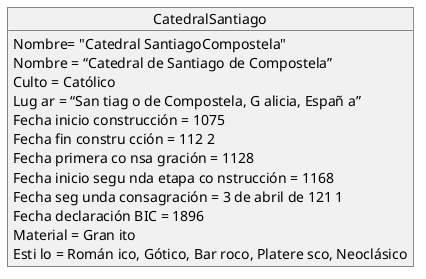 @startuml
object CatedralSantiago{
Nombre= "Catedral SantiagoCompostela"
Nombre = “Catedral de Santiago de Compostela”
Culto = Católico
Lug ar = “San tiag o de Compostela, G alicia, Españ a”
Fecha inicio construcción = 1075
Fecha fin constru cción = 112 2
Fecha primera co nsa gración = 1128
Fecha inicio segu nda etapa co nstrucción = 1168
Fecha seg unda consagración = 3 de abril de 121 1
Fecha declaración BIC = 1896
Material = Gran ito
Esti lo = Román ico, Gótico, Bar roco, Platere sco, Neoclásico
}
@enduml
